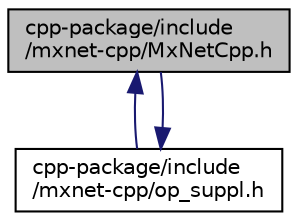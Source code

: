 digraph "cpp-package/include/mxnet-cpp/MxNetCpp.h"
{
  edge [fontname="Helvetica",fontsize="10",labelfontname="Helvetica",labelfontsize="10"];
  node [fontname="Helvetica",fontsize="10",shape=record];
  Node1 [label="cpp-package/include\l/mxnet-cpp/MxNetCpp.h",height=0.2,width=0.4,color="black", fillcolor="grey75", style="filled", fontcolor="black"];
  Node1 -> Node2 [dir="back",color="midnightblue",fontsize="10",style="solid",fontname="Helvetica"];
  Node2 [label="cpp-package/include\l/mxnet-cpp/op_suppl.h",height=0.2,width=0.4,color="black", fillcolor="white", style="filled",URL="$op__suppl_8h.html",tooltip="A supplement and amendment of the operators from op.h. "];
  Node2 -> Node1 [dir="back",color="midnightblue",fontsize="10",style="solid",fontname="Helvetica"];
}
